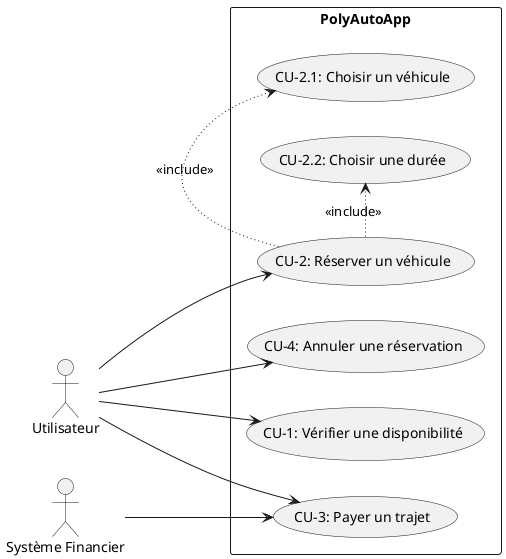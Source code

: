 @startuml
left to right direction
skinparam backgroundcolor transparent


actor Utilisateur as u
actor "Système Financier" as d

Rectangle PolyAutoApp {
  skinparam defaultTextAlignment left
  usecase "CU-1: Vérifier une disponibilité" as UC1
  together {
    usecase "CU-2: Réserver un véhicule" as UC2
    usecase "CU-2.1: Choisir un véhicule" as UC3
    usecase "CU-2.2: Choisir une durée" as UC4
  }

  usecase "CU-3: Payer un trajet" as UC5
  usecase "CU-4: Annuler une réservation" as UC6




}

u --> UC1
u --> UC2
UC2 -[dotted]r-> UC3 : <<include>>
UC2 -[dotted]r-> UC4 : <<include>>
u --> UC5
d --> UC5
u --> UC6

@enduml
